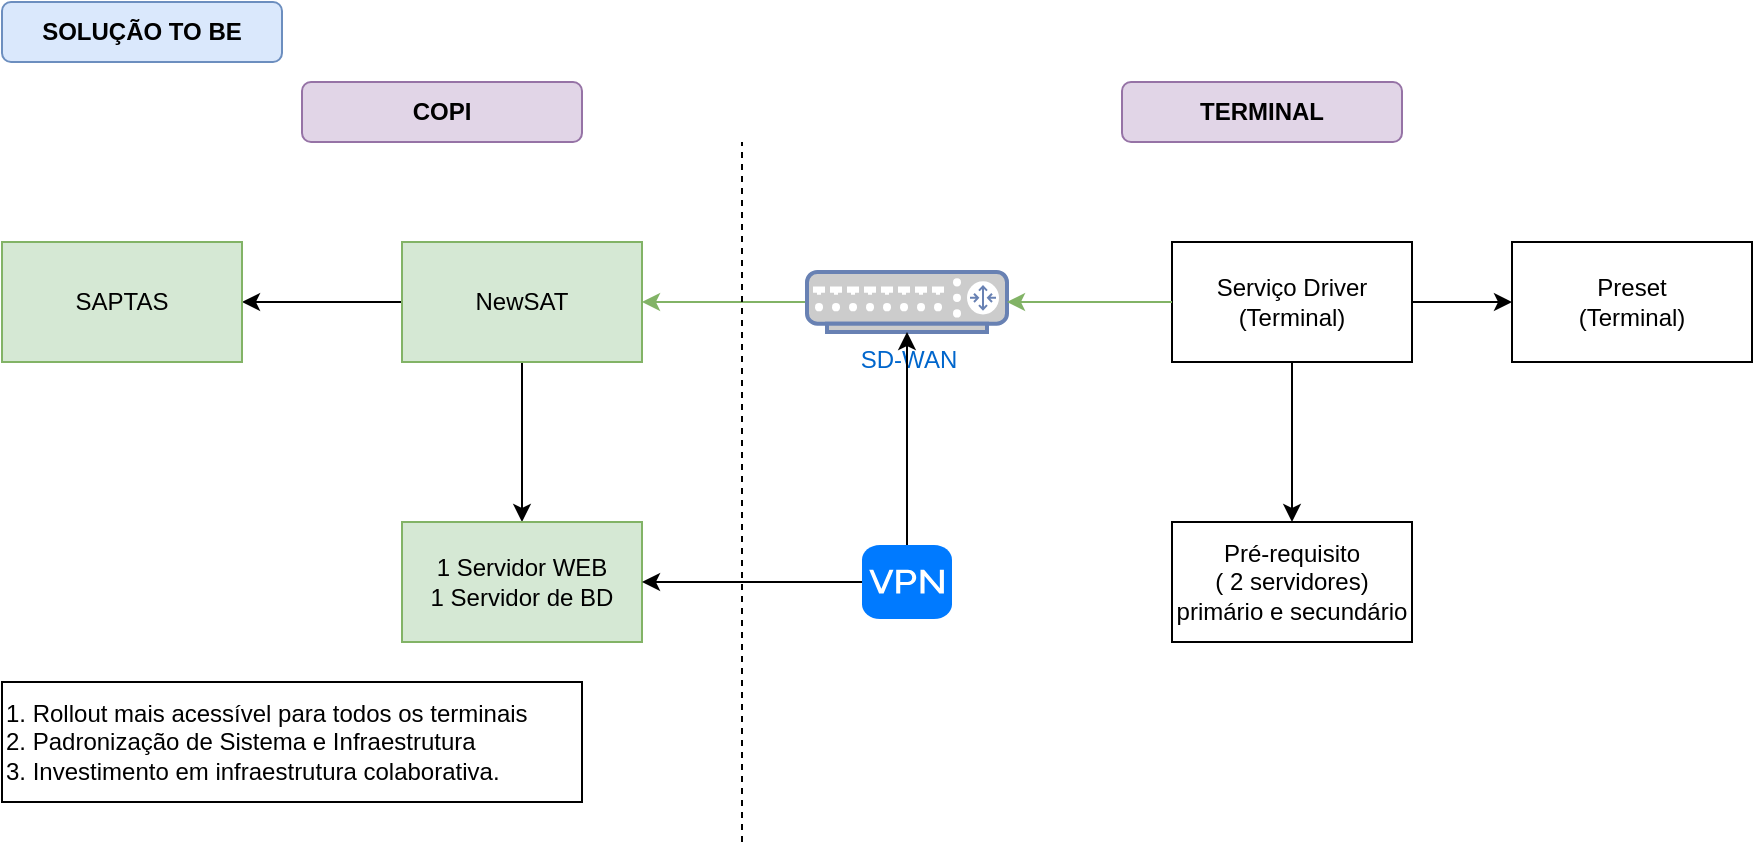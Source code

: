 <mxfile pages="1" version="11.2.4" type="github"><diagram id="yZQ8L2ttFmaZgn9NTOEX" name="Page-1"><mxGraphModel dx="1018" dy="546" grid="1" gridSize="10" guides="1" tooltips="1" connect="1" arrows="1" fold="1" page="1" pageScale="1" pageWidth="827" pageHeight="1169" math="0" shadow="0"><root><mxCell id="0"/><mxCell id="1" parent="0"/><mxCell id="nE3r_94gOW0IHcTEWz-f-10" value="" style="edgeStyle=orthogonalEdgeStyle;rounded=0;orthogonalLoop=1;jettySize=auto;html=1;" parent="1" source="nE3r_94gOW0IHcTEWz-f-1" target="nE3r_94gOW0IHcTEWz-f-9" edge="1"><mxGeometry relative="1" as="geometry"/></mxCell><mxCell id="nE3r_94gOW0IHcTEWz-f-12" value="" style="edgeStyle=orthogonalEdgeStyle;rounded=0;orthogonalLoop=1;jettySize=auto;html=1;" parent="1" source="nE3r_94gOW0IHcTEWz-f-1" target="nE3r_94gOW0IHcTEWz-f-11" edge="1"><mxGeometry relative="1" as="geometry"/></mxCell><mxCell id="nE3r_94gOW0IHcTEWz-f-1" value="NewSAT" style="rounded=0;whiteSpace=wrap;html=1;fillColor=#d5e8d4;strokeColor=#82b366;" parent="1" vertex="1"><mxGeometry x="210" y="130" width="120" height="60" as="geometry"/></mxCell><mxCell id="nE3r_94gOW0IHcTEWz-f-11" value="SAPTAS" style="rounded=0;whiteSpace=wrap;html=1;fillColor=#d5e8d4;strokeColor=#82b366;" parent="1" vertex="1"><mxGeometry x="10" y="130" width="120" height="60" as="geometry"/></mxCell><mxCell id="nE3r_94gOW0IHcTEWz-f-9" value="1 Servidor WEB&lt;br&gt;1 Servidor de BD&lt;br&gt;" style="rounded=0;whiteSpace=wrap;html=1;fillColor=#d5e8d4;strokeColor=#82b366;" parent="1" vertex="1"><mxGeometry x="210" y="270" width="120" height="60" as="geometry"/></mxCell><mxCell id="nE3r_94gOW0IHcTEWz-f-5" style="edgeStyle=orthogonalEdgeStyle;rounded=0;orthogonalLoop=1;jettySize=auto;html=1;entryX=0;entryY=0.5;entryDx=0;entryDy=0;" parent="1" source="nE3r_94gOW0IHcTEWz-f-2" target="nE3r_94gOW0IHcTEWz-f-3" edge="1"><mxGeometry relative="1" as="geometry"/></mxCell><mxCell id="nE3r_94gOW0IHcTEWz-f-6" style="edgeStyle=orthogonalEdgeStyle;rounded=0;orthogonalLoop=1;jettySize=auto;html=1;entryX=1;entryY=0.5;entryDx=0;entryDy=0;fillColor=#d5e8d4;strokeColor=#82b366;" parent="1" source="nE3r_94gOW0IHcTEWz-f-20" target="nE3r_94gOW0IHcTEWz-f-1" edge="1"><mxGeometry relative="1" as="geometry"/></mxCell><mxCell id="nE3r_94gOW0IHcTEWz-f-8" value="" style="edgeStyle=orthogonalEdgeStyle;rounded=0;orthogonalLoop=1;jettySize=auto;html=1;" parent="1" source="nE3r_94gOW0IHcTEWz-f-2" target="nE3r_94gOW0IHcTEWz-f-7" edge="1"><mxGeometry relative="1" as="geometry"/></mxCell><mxCell id="nE3r_94gOW0IHcTEWz-f-2" value="Serviço Driver&lt;br&gt;(Terminal)" style="rounded=0;whiteSpace=wrap;html=1;" parent="1" vertex="1"><mxGeometry x="595" y="130" width="120" height="60" as="geometry"/></mxCell><mxCell id="nE3r_94gOW0IHcTEWz-f-7" value="Pré-requisito&lt;br&gt;( 2 servidores)&lt;br&gt;primário e secundário" style="rounded=0;whiteSpace=wrap;html=1;" parent="1" vertex="1"><mxGeometry x="595" y="270" width="120" height="60" as="geometry"/></mxCell><mxCell id="nE3r_94gOW0IHcTEWz-f-3" value="Preset&lt;br&gt;(Terminal)" style="rounded=0;whiteSpace=wrap;html=1;" parent="1" vertex="1"><mxGeometry x="765" y="130" width="120" height="60" as="geometry"/></mxCell><mxCell id="nE3r_94gOW0IHcTEWz-f-4" value="SOLUÇÃO TO BE" style="rounded=1;whiteSpace=wrap;html=1;fillColor=#dae8fc;strokeColor=#6c8ebf;fontStyle=1" parent="1" vertex="1"><mxGeometry x="10" y="10" width="140" height="30" as="geometry"/></mxCell><mxCell id="nE3r_94gOW0IHcTEWz-f-14" value="1. Rollout mais acessível para todos os terminais&lt;br&gt;2. Padronização de Sistema e Infraestrutura&lt;br&gt;3. Investimento em infraestrutura colaborativa." style="rounded=0;whiteSpace=wrap;html=1;align=left;" parent="1" vertex="1"><mxGeometry x="10" y="350" width="290" height="60" as="geometry"/></mxCell><mxCell id="nE3r_94gOW0IHcTEWz-f-16" value="" style="endArrow=none;dashed=1;html=1;" parent="1" edge="1"><mxGeometry width="50" height="50" relative="1" as="geometry"><mxPoint x="380" y="430" as="sourcePoint"/><mxPoint x="380" y="80" as="targetPoint"/></mxGeometry></mxCell><mxCell id="nE3r_94gOW0IHcTEWz-f-20" value="SD-WAN" style="fontColor=#0066CC;verticalAlign=top;verticalLabelPosition=bottom;labelPosition=center;align=center;html=1;outlineConnect=0;fillColor=#CCCCCC;strokeColor=#6881B3;gradientColor=none;gradientDirection=north;strokeWidth=2;shape=mxgraph.networks.router;" parent="1" vertex="1"><mxGeometry x="412.5" y="145" width="100" height="30" as="geometry"/></mxCell><mxCell id="nE3r_94gOW0IHcTEWz-f-21" style="edgeStyle=orthogonalEdgeStyle;rounded=0;orthogonalLoop=1;jettySize=auto;html=1;entryX=1;entryY=0.5;entryDx=0;entryDy=0;fillColor=#d5e8d4;strokeColor=#82b366;" parent="1" source="nE3r_94gOW0IHcTEWz-f-2" target="nE3r_94gOW0IHcTEWz-f-20" edge="1"><mxGeometry relative="1" as="geometry"><mxPoint x="595" y="160" as="sourcePoint"/><mxPoint x="330" y="160" as="targetPoint"/></mxGeometry></mxCell><mxCell id="nE3r_94gOW0IHcTEWz-f-23" value="COPI" style="rounded=1;whiteSpace=wrap;html=1;fillColor=#e1d5e7;strokeColor=#9673a6;fontStyle=1" parent="1" vertex="1"><mxGeometry x="160" y="50" width="140" height="30" as="geometry"/></mxCell><mxCell id="nE3r_94gOW0IHcTEWz-f-24" value="TERMINAL" style="rounded=1;whiteSpace=wrap;html=1;fillColor=#e1d5e7;strokeColor=#9673a6;fontStyle=1" parent="1" vertex="1"><mxGeometry x="570" y="50" width="140" height="30" as="geometry"/></mxCell><mxCell id="xG24YfPsfaDWRa6wPANB-2" style="edgeStyle=orthogonalEdgeStyle;rounded=0;orthogonalLoop=1;jettySize=auto;html=1;entryX=0.5;entryY=1;entryDx=0;entryDy=0;entryPerimeter=0;" edge="1" parent="1" source="xG24YfPsfaDWRa6wPANB-1" target="nE3r_94gOW0IHcTEWz-f-20"><mxGeometry relative="1" as="geometry"/></mxCell><mxCell id="xG24YfPsfaDWRa6wPANB-4" style="edgeStyle=orthogonalEdgeStyle;rounded=0;orthogonalLoop=1;jettySize=auto;html=1;entryX=1;entryY=0.5;entryDx=0;entryDy=0;" edge="1" parent="1" source="xG24YfPsfaDWRa6wPANB-1" target="nE3r_94gOW0IHcTEWz-f-9"><mxGeometry relative="1" as="geometry"/></mxCell><mxCell id="xG24YfPsfaDWRa6wPANB-1" value="" style="html=1;strokeWidth=1;shadow=0;dashed=0;shape=mxgraph.ios7.misc.vpn;fillColor=#007AFF;strokeColor=none;buttonText=;strokeColor2=#222222;fontColor=#222222;fontSize=8;verticalLabelPosition=bottom;verticalAlign=top;align=center;" vertex="1" parent="1"><mxGeometry x="440" y="281.5" width="45" height="37" as="geometry"/></mxCell></root></mxGraphModel></diagram></mxfile>